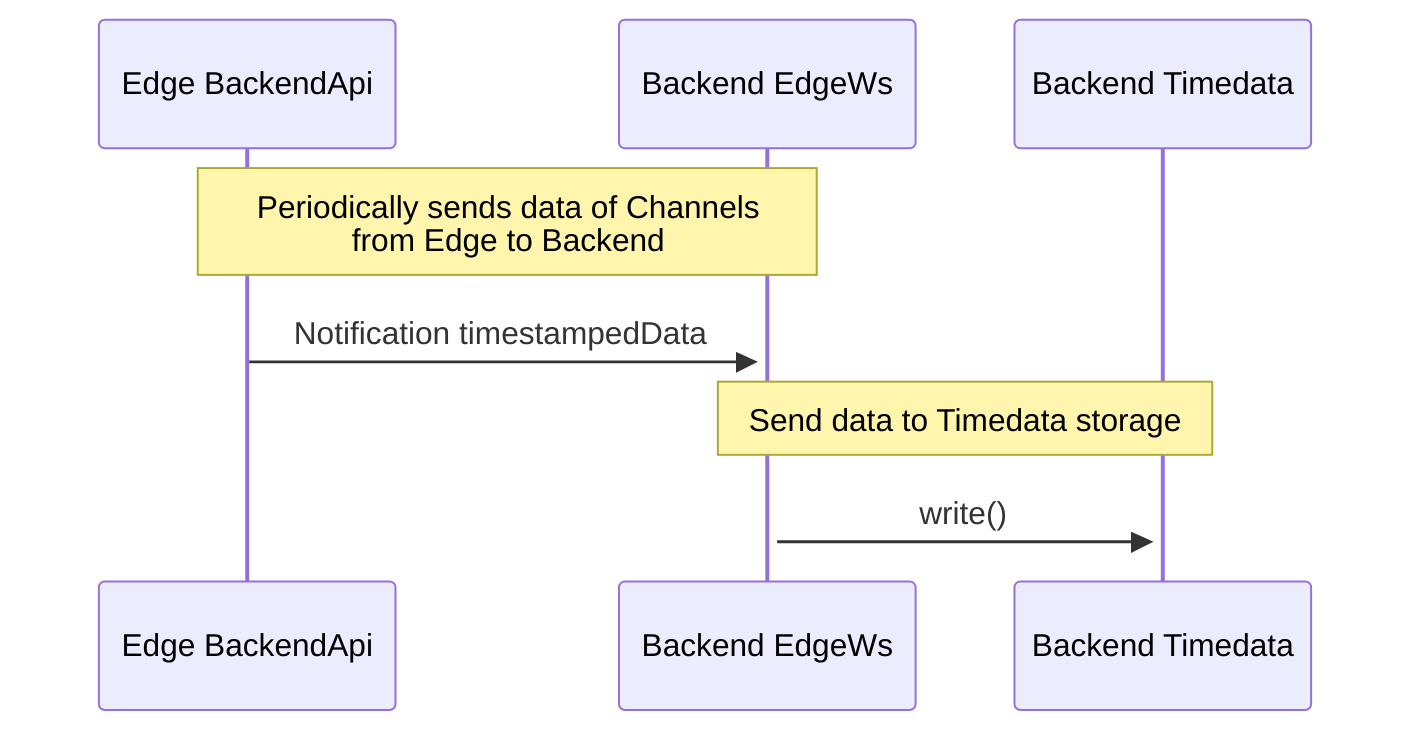 sequenceDiagram

participant Edge BackendApi
participant Backend EdgeWs
participant Backend Timedata

Note over Edge BackendApi,Backend EdgeWs: Periodically sends data of Channels<br/>from Edge to Backend
Edge BackendApi ->>+ Backend EdgeWs: Notification timestampedData

Note over Backend EdgeWs,Backend Timedata: Send data to Timedata storage
Backend EdgeWs ->>+ Backend Timedata: write()